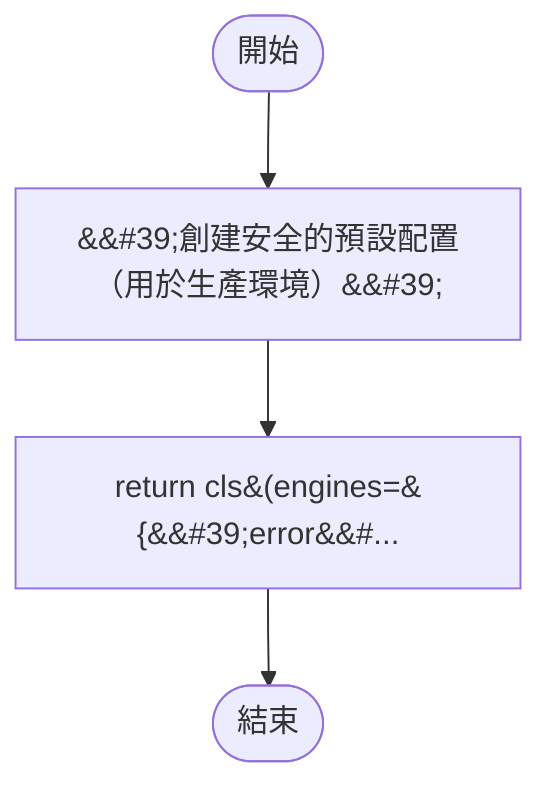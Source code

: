 flowchart TB
    n1([開始])
    n2([結束])
    n3[&amp;&#35;39;創建安全的預設配置（用於生產環境）&amp;&#35;39;]
    n4[return cls&#40;engines=&#123;&amp;&#35;39;error&amp;&#35;...]
    n1 --> n3
    n3 --> n4
    n4 --> n2